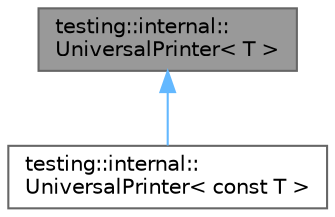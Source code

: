 digraph "testing::internal::UniversalPrinter&lt; T &gt;"
{
 // LATEX_PDF_SIZE
  bgcolor="transparent";
  edge [fontname=Helvetica,fontsize=10,labelfontname=Helvetica,labelfontsize=10];
  node [fontname=Helvetica,fontsize=10,shape=box,height=0.2,width=0.4];
  Node1 [id="Node000001",label="testing::internal::\lUniversalPrinter\< T \>",height=0.2,width=0.4,color="gray40", fillcolor="grey60", style="filled", fontcolor="black",tooltip=" "];
  Node1 -> Node2 [id="edge1_Node000001_Node000002",dir="back",color="steelblue1",style="solid",tooltip=" "];
  Node2 [id="Node000002",label="testing::internal::\lUniversalPrinter\< const T \>",height=0.2,width=0.4,color="gray40", fillcolor="white", style="filled",URL="$classtesting_1_1internal_1_1UniversalPrinter_3_01const_01T_01_4.html",tooltip=" "];
}
